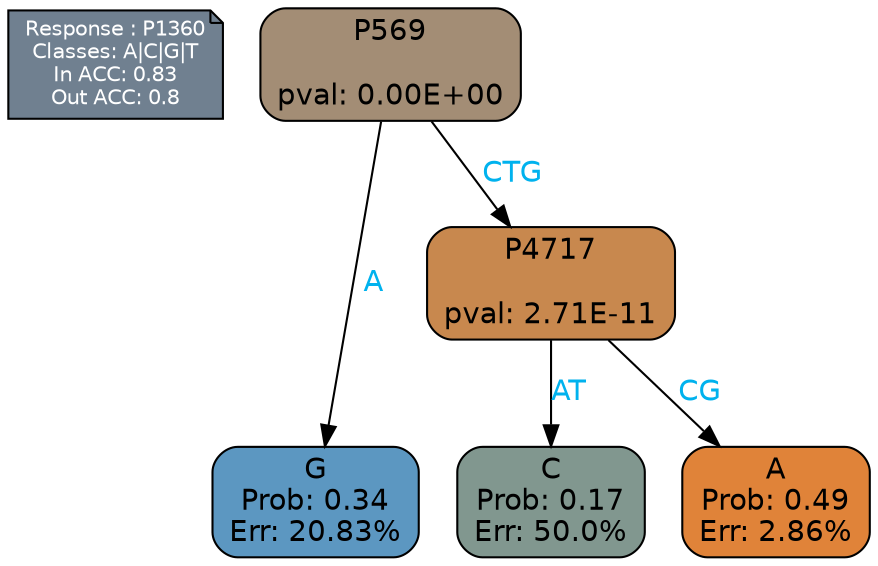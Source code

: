 digraph Tree {
node [shape=box, style="filled, rounded", color="black", fontname=helvetica] ;
graph [ranksep=equally, splines=polylines, bgcolor=transparent, dpi=600] ;
edge [fontname=helvetica] ;
LEGEND [label="Response : P1360
Classes: A|C|G|T
In ACC: 0.83
Out ACC: 0.8
",shape=note,align=left,style=filled,fillcolor="slategray",fontcolor="white",fontsize=10];1 [label="P569

pval: 0.00E+00", fillcolor="#a38d75"] ;
2 [label="G
Prob: 0.34
Err: 20.83%", fillcolor="#5c97c1"] ;
3 [label="P4717

pval: 2.71E-11", fillcolor="#c8884e"] ;
4 [label="C
Prob: 0.17
Err: 50.0%", fillcolor="#81978f"] ;
5 [label="A
Prob: 0.49
Err: 2.86%", fillcolor="#e08339"] ;
1 -> 2 [label="A",fontcolor=deepskyblue2] ;
1 -> 3 [label="CTG",fontcolor=deepskyblue2] ;
3 -> 4 [label="AT",fontcolor=deepskyblue2] ;
3 -> 5 [label="CG",fontcolor=deepskyblue2] ;
{rank = same; 2;4;5;}{rank = same; LEGEND;1;}}